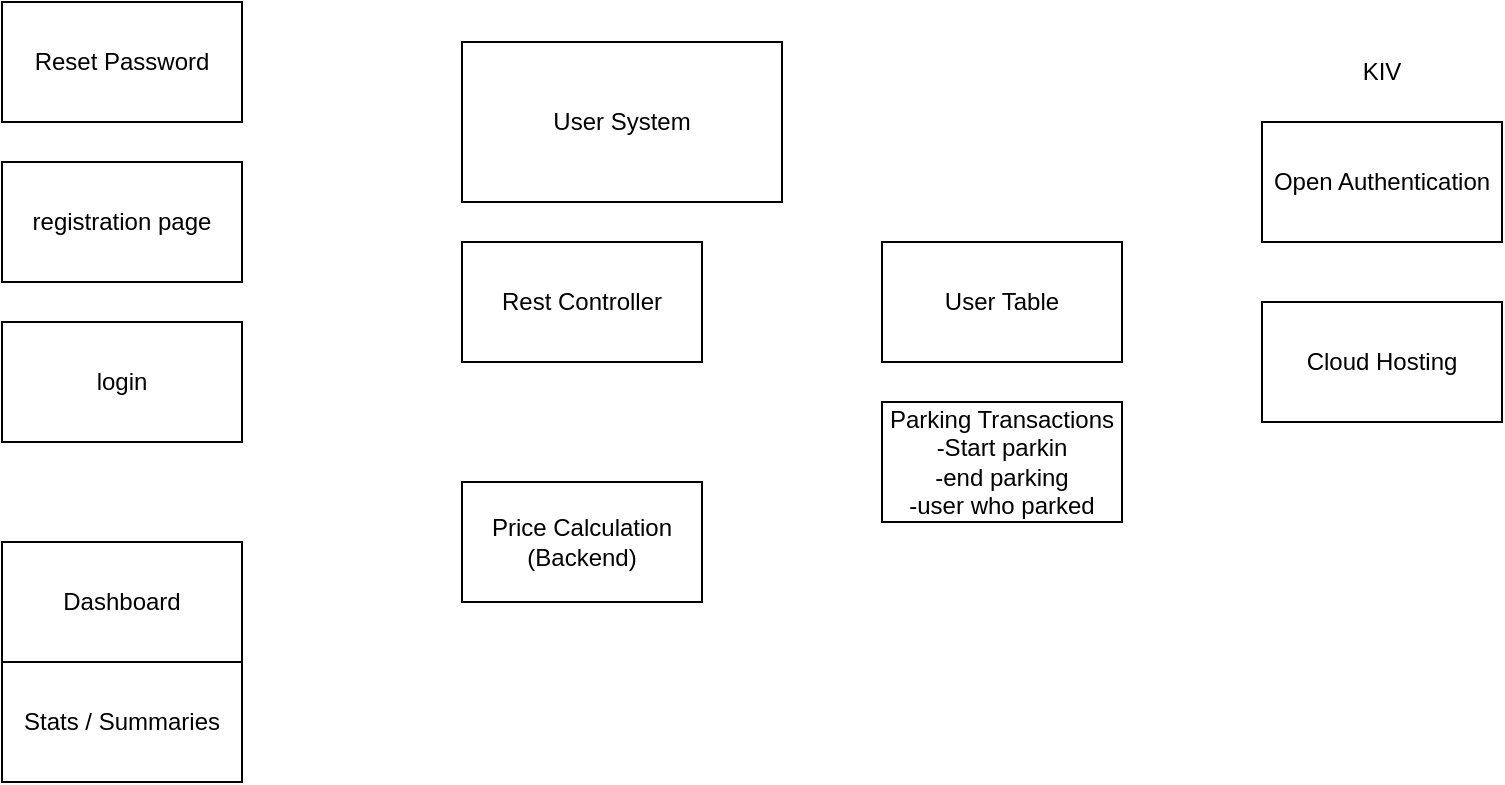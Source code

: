 <mxfile version="20.8.5" type="google"><diagram id="nPLpCrlDfUTK2AE6P_B8" name="Page-1"><mxGraphModel dx="1434" dy="788" grid="1" gridSize="10" guides="1" tooltips="1" connect="1" arrows="1" fold="1" page="1" pageScale="1" pageWidth="850" pageHeight="1100" math="0" shadow="0"><root><mxCell id="0"/><mxCell id="1" parent="0"/><mxCell id="uQGqOMyFaSlVNIPpk1_o-1" value="User System" style="rounded=0;whiteSpace=wrap;html=1;" vertex="1" parent="1"><mxGeometry x="270" y="120" width="160" height="80" as="geometry"/></mxCell><mxCell id="uQGqOMyFaSlVNIPpk1_o-3" value="login" style="rounded=0;whiteSpace=wrap;html=1;" vertex="1" parent="1"><mxGeometry x="40" y="260" width="120" height="60" as="geometry"/></mxCell><mxCell id="uQGqOMyFaSlVNIPpk1_o-4" value="registration page" style="rounded=0;whiteSpace=wrap;html=1;" vertex="1" parent="1"><mxGeometry x="40" y="180" width="120" height="60" as="geometry"/></mxCell><mxCell id="uQGqOMyFaSlVNIPpk1_o-5" value="Dashboard" style="rounded=0;whiteSpace=wrap;html=1;" vertex="1" parent="1"><mxGeometry x="40" y="370" width="120" height="60" as="geometry"/></mxCell><mxCell id="uQGqOMyFaSlVNIPpk1_o-14" value="Stats / Summaries" style="rounded=0;whiteSpace=wrap;html=1;" vertex="1" parent="1"><mxGeometry x="40" y="430" width="120" height="60" as="geometry"/></mxCell><mxCell id="uQGqOMyFaSlVNIPpk1_o-15" value="Open Authentication" style="rounded=0;whiteSpace=wrap;html=1;" vertex="1" parent="1"><mxGeometry x="670" y="160" width="120" height="60" as="geometry"/></mxCell><mxCell id="uQGqOMyFaSlVNIPpk1_o-16" value="Price Calculation&lt;br&gt;(Backend)" style="rounded=0;whiteSpace=wrap;html=1;" vertex="1" parent="1"><mxGeometry x="270" y="340" width="120" height="60" as="geometry"/></mxCell><mxCell id="uQGqOMyFaSlVNIPpk1_o-17" value="Cloud Hosting" style="rounded=0;whiteSpace=wrap;html=1;" vertex="1" parent="1"><mxGeometry x="670" y="250" width="120" height="60" as="geometry"/></mxCell><mxCell id="uQGqOMyFaSlVNIPpk1_o-21" value="KIV" style="text;html=1;strokeColor=none;fillColor=none;align=center;verticalAlign=middle;whiteSpace=wrap;rounded=0;" vertex="1" parent="1"><mxGeometry x="700" y="120" width="60" height="30" as="geometry"/></mxCell><mxCell id="uQGqOMyFaSlVNIPpk1_o-22" value="Reset Password" style="rounded=0;whiteSpace=wrap;html=1;" vertex="1" parent="1"><mxGeometry x="40" y="100" width="120" height="60" as="geometry"/></mxCell><mxCell id="uQGqOMyFaSlVNIPpk1_o-23" value="Rest Controller" style="rounded=0;whiteSpace=wrap;html=1;" vertex="1" parent="1"><mxGeometry x="270" y="220" width="120" height="60" as="geometry"/></mxCell><mxCell id="uQGqOMyFaSlVNIPpk1_o-24" value="User Table" style="rounded=0;whiteSpace=wrap;html=1;" vertex="1" parent="1"><mxGeometry x="480" y="220" width="120" height="60" as="geometry"/></mxCell><mxCell id="uQGqOMyFaSlVNIPpk1_o-25" value="Parking Transactions&lt;br&gt;-Start parkin&lt;br&gt;-end parking&lt;br&gt;-user who parked" style="rounded=0;whiteSpace=wrap;html=1;" vertex="1" parent="1"><mxGeometry x="480" y="300" width="120" height="60" as="geometry"/></mxCell></root></mxGraphModel></diagram></mxfile>